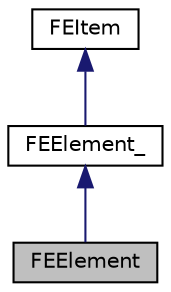 digraph "FEElement"
{
  edge [fontname="Helvetica",fontsize="10",labelfontname="Helvetica",labelfontsize="10"];
  node [fontname="Helvetica",fontsize="10",shape=record];
  Node1 [label="FEElement",height=0.2,width=0.4,color="black", fillcolor="grey75", style="filled", fontcolor="black"];
  Node2 -> Node1 [dir="back",color="midnightblue",fontsize="10",style="solid",fontname="Helvetica"];
  Node2 [label="FEElement_",height=0.2,width=0.4,color="black", fillcolor="white", style="filled",URL="$class_f_e_element__.html"];
  Node3 -> Node2 [dir="back",color="midnightblue",fontsize="10",style="solid",fontname="Helvetica"];
  Node3 [label="FEItem",height=0.2,width=0.4,color="black", fillcolor="white", style="filled",URL="$class_f_e_item.html"];
}
